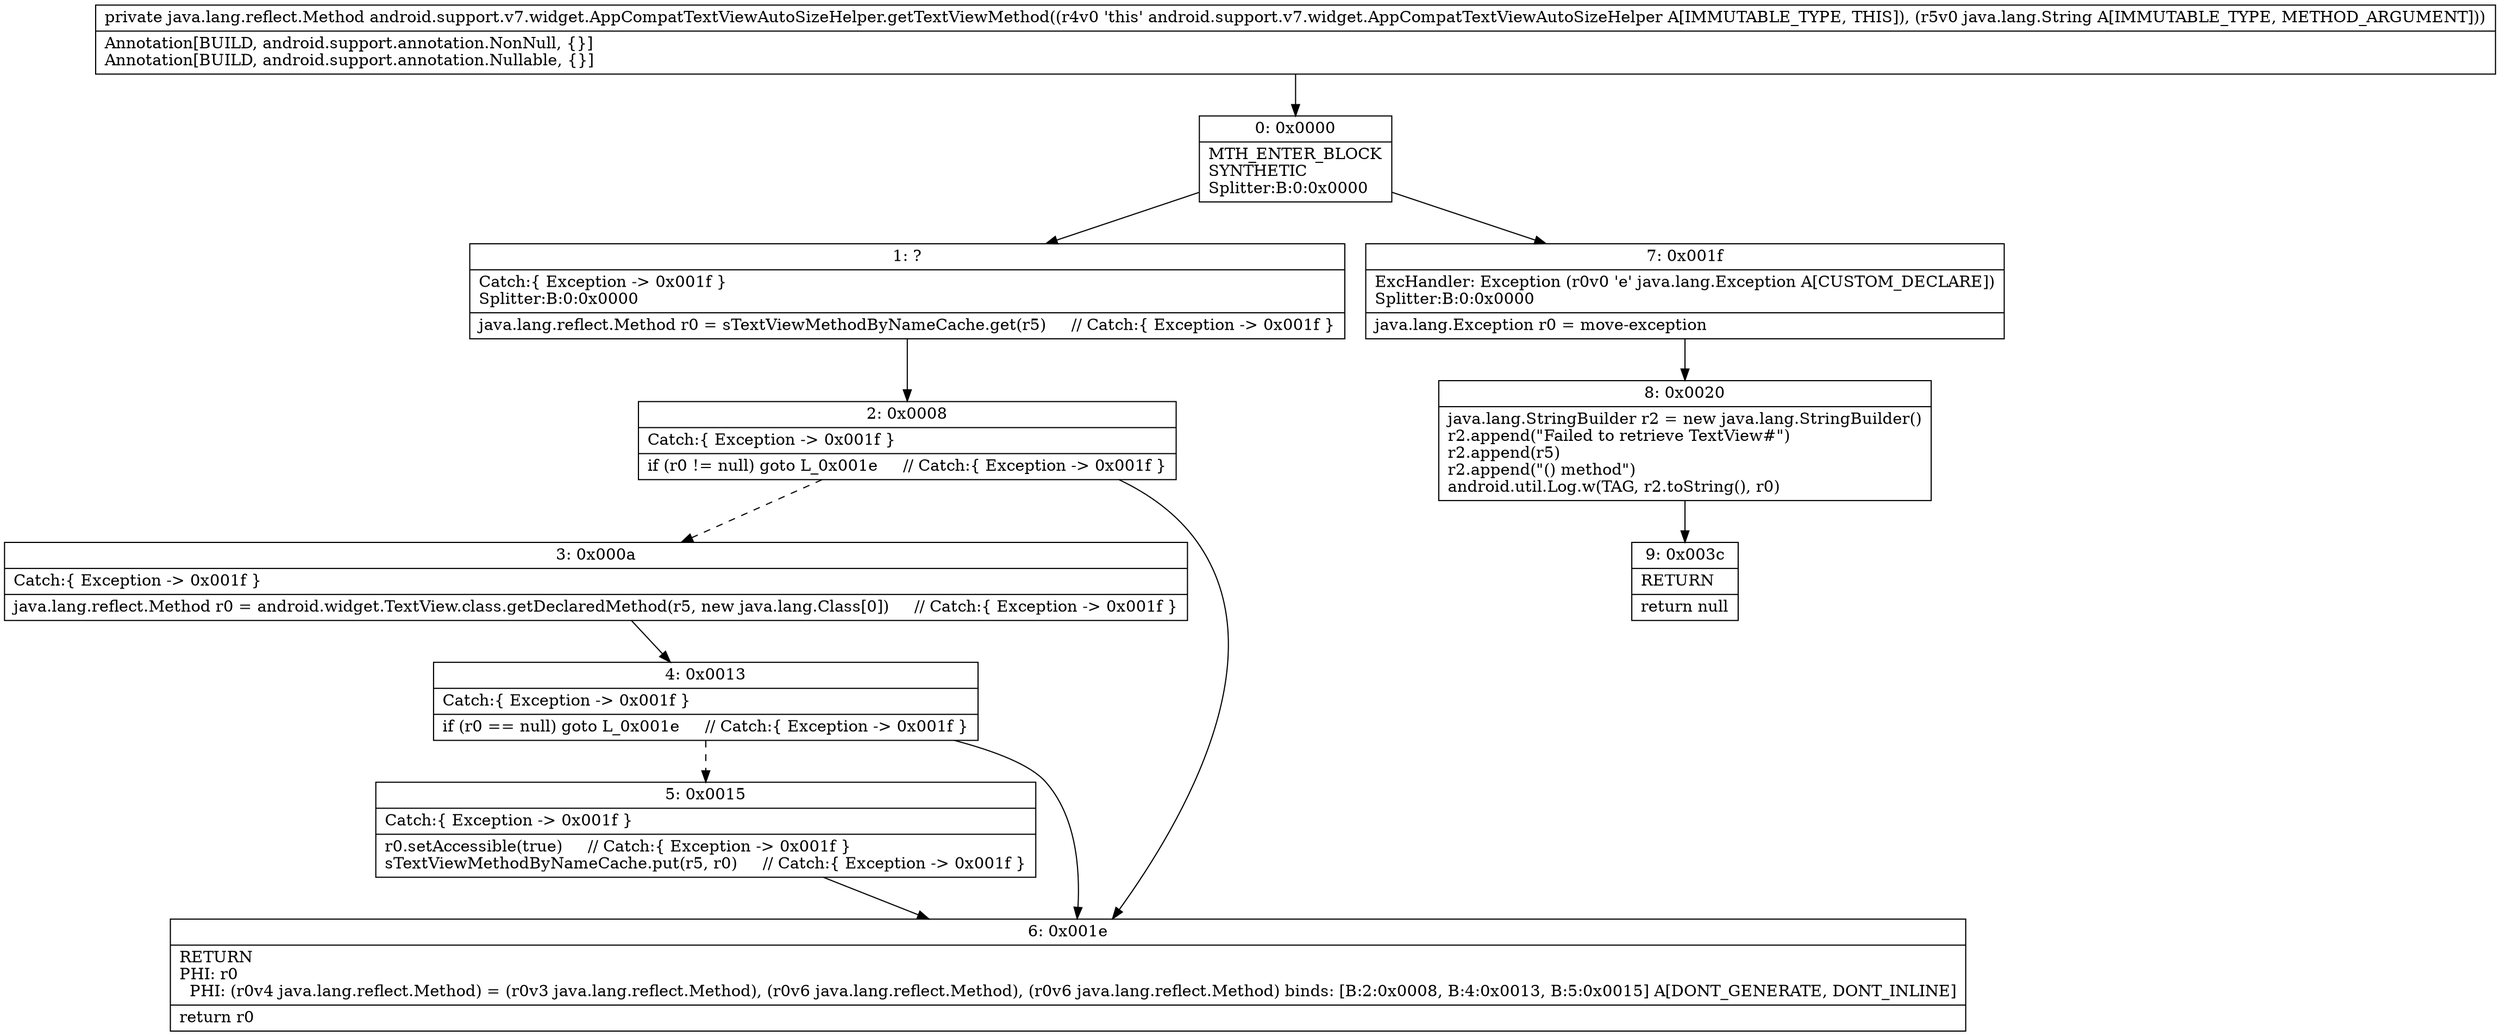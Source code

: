 digraph "CFG forandroid.support.v7.widget.AppCompatTextViewAutoSizeHelper.getTextViewMethod(Ljava\/lang\/String;)Ljava\/lang\/reflect\/Method;" {
Node_0 [shape=record,label="{0\:\ 0x0000|MTH_ENTER_BLOCK\lSYNTHETIC\lSplitter:B:0:0x0000\l}"];
Node_1 [shape=record,label="{1\:\ ?|Catch:\{ Exception \-\> 0x001f \}\lSplitter:B:0:0x0000\l|java.lang.reflect.Method r0 = sTextViewMethodByNameCache.get(r5)     \/\/ Catch:\{ Exception \-\> 0x001f \}\l}"];
Node_2 [shape=record,label="{2\:\ 0x0008|Catch:\{ Exception \-\> 0x001f \}\l|if (r0 != null) goto L_0x001e     \/\/ Catch:\{ Exception \-\> 0x001f \}\l}"];
Node_3 [shape=record,label="{3\:\ 0x000a|Catch:\{ Exception \-\> 0x001f \}\l|java.lang.reflect.Method r0 = android.widget.TextView.class.getDeclaredMethod(r5, new java.lang.Class[0])     \/\/ Catch:\{ Exception \-\> 0x001f \}\l}"];
Node_4 [shape=record,label="{4\:\ 0x0013|Catch:\{ Exception \-\> 0x001f \}\l|if (r0 == null) goto L_0x001e     \/\/ Catch:\{ Exception \-\> 0x001f \}\l}"];
Node_5 [shape=record,label="{5\:\ 0x0015|Catch:\{ Exception \-\> 0x001f \}\l|r0.setAccessible(true)     \/\/ Catch:\{ Exception \-\> 0x001f \}\lsTextViewMethodByNameCache.put(r5, r0)     \/\/ Catch:\{ Exception \-\> 0x001f \}\l}"];
Node_6 [shape=record,label="{6\:\ 0x001e|RETURN\lPHI: r0 \l  PHI: (r0v4 java.lang.reflect.Method) = (r0v3 java.lang.reflect.Method), (r0v6 java.lang.reflect.Method), (r0v6 java.lang.reflect.Method) binds: [B:2:0x0008, B:4:0x0013, B:5:0x0015] A[DONT_GENERATE, DONT_INLINE]\l|return r0\l}"];
Node_7 [shape=record,label="{7\:\ 0x001f|ExcHandler: Exception (r0v0 'e' java.lang.Exception A[CUSTOM_DECLARE])\lSplitter:B:0:0x0000\l|java.lang.Exception r0 = move\-exception\l}"];
Node_8 [shape=record,label="{8\:\ 0x0020|java.lang.StringBuilder r2 = new java.lang.StringBuilder()\lr2.append(\"Failed to retrieve TextView#\")\lr2.append(r5)\lr2.append(\"() method\")\landroid.util.Log.w(TAG, r2.toString(), r0)\l}"];
Node_9 [shape=record,label="{9\:\ 0x003c|RETURN\l|return null\l}"];
MethodNode[shape=record,label="{private java.lang.reflect.Method android.support.v7.widget.AppCompatTextViewAutoSizeHelper.getTextViewMethod((r4v0 'this' android.support.v7.widget.AppCompatTextViewAutoSizeHelper A[IMMUTABLE_TYPE, THIS]), (r5v0 java.lang.String A[IMMUTABLE_TYPE, METHOD_ARGUMENT]))  | Annotation[BUILD, android.support.annotation.NonNull, \{\}]\lAnnotation[BUILD, android.support.annotation.Nullable, \{\}]\l}"];
MethodNode -> Node_0;
Node_0 -> Node_1;
Node_0 -> Node_7;
Node_1 -> Node_2;
Node_2 -> Node_3[style=dashed];
Node_2 -> Node_6;
Node_3 -> Node_4;
Node_4 -> Node_5[style=dashed];
Node_4 -> Node_6;
Node_5 -> Node_6;
Node_7 -> Node_8;
Node_8 -> Node_9;
}

